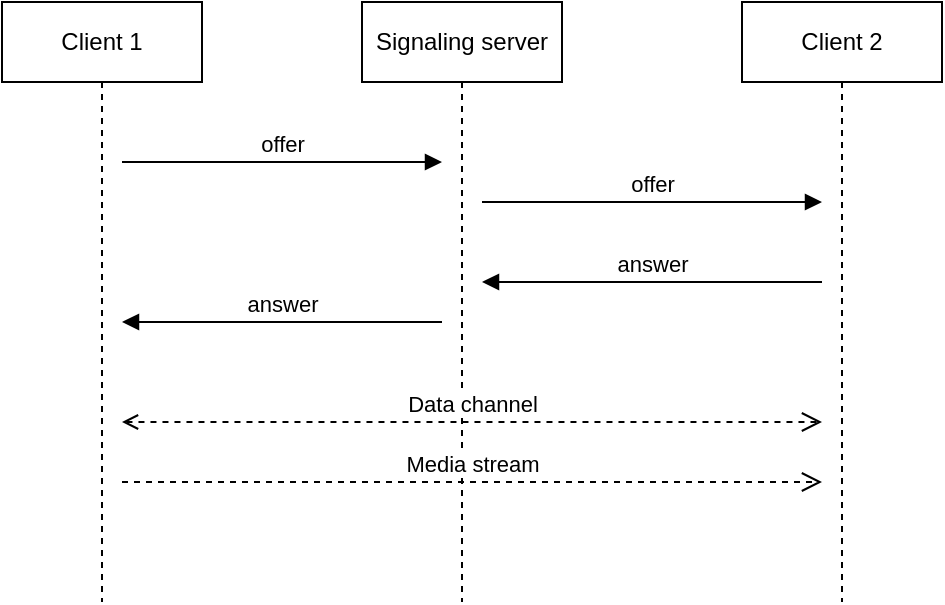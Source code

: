 <mxfile version="23.1.5" type="github">
  <diagram name="Page-1" id="2YBvvXClWsGukQMizWep">
    <mxGraphModel dx="1050" dy="577" grid="1" gridSize="10" guides="1" tooltips="1" connect="1" arrows="1" fold="1" page="1" pageScale="1" pageWidth="850" pageHeight="1100" math="0" shadow="0">
      <root>
        <mxCell id="0" />
        <mxCell id="1" parent="0" />
        <mxCell id="aM9ryv3xv72pqoxQDRHE-1" value="Client 1" style="shape=umlLifeline;perimeter=lifelinePerimeter;whiteSpace=wrap;html=1;container=0;dropTarget=0;collapsible=0;recursiveResize=0;outlineConnect=0;portConstraint=eastwest;newEdgeStyle={&quot;edgeStyle&quot;:&quot;elbowEdgeStyle&quot;,&quot;elbow&quot;:&quot;vertical&quot;,&quot;curved&quot;:0,&quot;rounded&quot;:0};" parent="1" vertex="1">
          <mxGeometry x="40" y="40" width="100" height="300" as="geometry" />
        </mxCell>
        <mxCell id="aM9ryv3xv72pqoxQDRHE-5" value="Signaling server" style="shape=umlLifeline;perimeter=lifelinePerimeter;whiteSpace=wrap;html=1;container=0;dropTarget=0;collapsible=0;recursiveResize=0;outlineConnect=0;portConstraint=eastwest;newEdgeStyle={&quot;edgeStyle&quot;:&quot;elbowEdgeStyle&quot;,&quot;elbow&quot;:&quot;vertical&quot;,&quot;curved&quot;:0,&quot;rounded&quot;:0};" parent="1" vertex="1">
          <mxGeometry x="220" y="40" width="100" height="300" as="geometry" />
        </mxCell>
        <mxCell id="aM9ryv3xv72pqoxQDRHE-7" value="offer" style="html=1;verticalAlign=bottom;endArrow=block;edgeStyle=elbowEdgeStyle;elbow=vertical;curved=0;rounded=0;" parent="1" edge="1">
          <mxGeometry relative="1" as="geometry">
            <mxPoint x="100" y="120" as="sourcePoint" />
            <Array as="points">
              <mxPoint x="180" y="120" />
            </Array>
            <mxPoint x="260" y="120" as="targetPoint" />
          </mxGeometry>
        </mxCell>
        <mxCell id="aM9ryv3xv72pqoxQDRHE-9" value="answer" style="html=1;verticalAlign=bottom;endArrow=block;edgeStyle=elbowEdgeStyle;elbow=vertical;curved=0;rounded=0;" parent="1" edge="1">
          <mxGeometry relative="1" as="geometry">
            <mxPoint x="260" y="200" as="sourcePoint" />
            <Array as="points">
              <mxPoint x="190" y="200" />
            </Array>
            <mxPoint x="100" y="200" as="targetPoint" />
          </mxGeometry>
        </mxCell>
        <mxCell id="aM9ryv3xv72pqoxQDRHE-10" value="Data channel" style="html=1;verticalAlign=bottom;endArrow=open;dashed=1;endSize=8;rounded=0;startArrow=open;startFill=0;edgeStyle=elbowEdgeStyle;elbow=vertical;strokeColor=default;" parent="1" edge="1">
          <mxGeometry relative="1" as="geometry">
            <mxPoint x="450" y="250" as="targetPoint" />
            <mxPoint x="100" y="250" as="sourcePoint" />
          </mxGeometry>
        </mxCell>
        <mxCell id="kAKZorUvDrz1n4kI0_ve-1" value="Client 2" style="shape=umlLifeline;perimeter=lifelinePerimeter;whiteSpace=wrap;html=1;container=0;dropTarget=0;collapsible=0;recursiveResize=0;outlineConnect=0;portConstraint=eastwest;newEdgeStyle={&quot;edgeStyle&quot;:&quot;elbowEdgeStyle&quot;,&quot;elbow&quot;:&quot;vertical&quot;,&quot;curved&quot;:0,&quot;rounded&quot;:0};" parent="1" vertex="1">
          <mxGeometry x="410" y="40" width="100" height="300" as="geometry" />
        </mxCell>
        <mxCell id="kAKZorUvDrz1n4kI0_ve-3" value="offer" style="html=1;verticalAlign=bottom;endArrow=block;edgeStyle=elbowEdgeStyle;elbow=vertical;curved=0;rounded=0;" parent="1" edge="1">
          <mxGeometry relative="1" as="geometry">
            <mxPoint x="280" y="140" as="sourcePoint" />
            <Array as="points">
              <mxPoint x="365" y="140" />
            </Array>
            <mxPoint x="450" y="140" as="targetPoint" />
          </mxGeometry>
        </mxCell>
        <mxCell id="kAKZorUvDrz1n4kI0_ve-4" value="answer" style="html=1;verticalAlign=bottom;endArrow=block;edgeStyle=elbowEdgeStyle;elbow=vertical;curved=0;rounded=0;endFill=1;" parent="1" edge="1">
          <mxGeometry relative="1" as="geometry">
            <mxPoint x="450" y="180" as="sourcePoint" />
            <Array as="points">
              <mxPoint x="370" y="180" />
            </Array>
            <mxPoint x="280" y="180" as="targetPoint" />
          </mxGeometry>
        </mxCell>
        <mxCell id="kAKZorUvDrz1n4kI0_ve-5" value="Media stream" style="html=1;verticalAlign=bottom;endArrow=open;dashed=1;endSize=8;rounded=0;startArrow=none;startFill=0;elbow=vertical;edgeStyle=elbowEdgeStyle;" parent="1" edge="1">
          <mxGeometry relative="1" as="geometry">
            <mxPoint x="450" y="280" as="targetPoint" />
            <mxPoint x="100" y="280" as="sourcePoint" />
          </mxGeometry>
        </mxCell>
      </root>
    </mxGraphModel>
  </diagram>
</mxfile>
